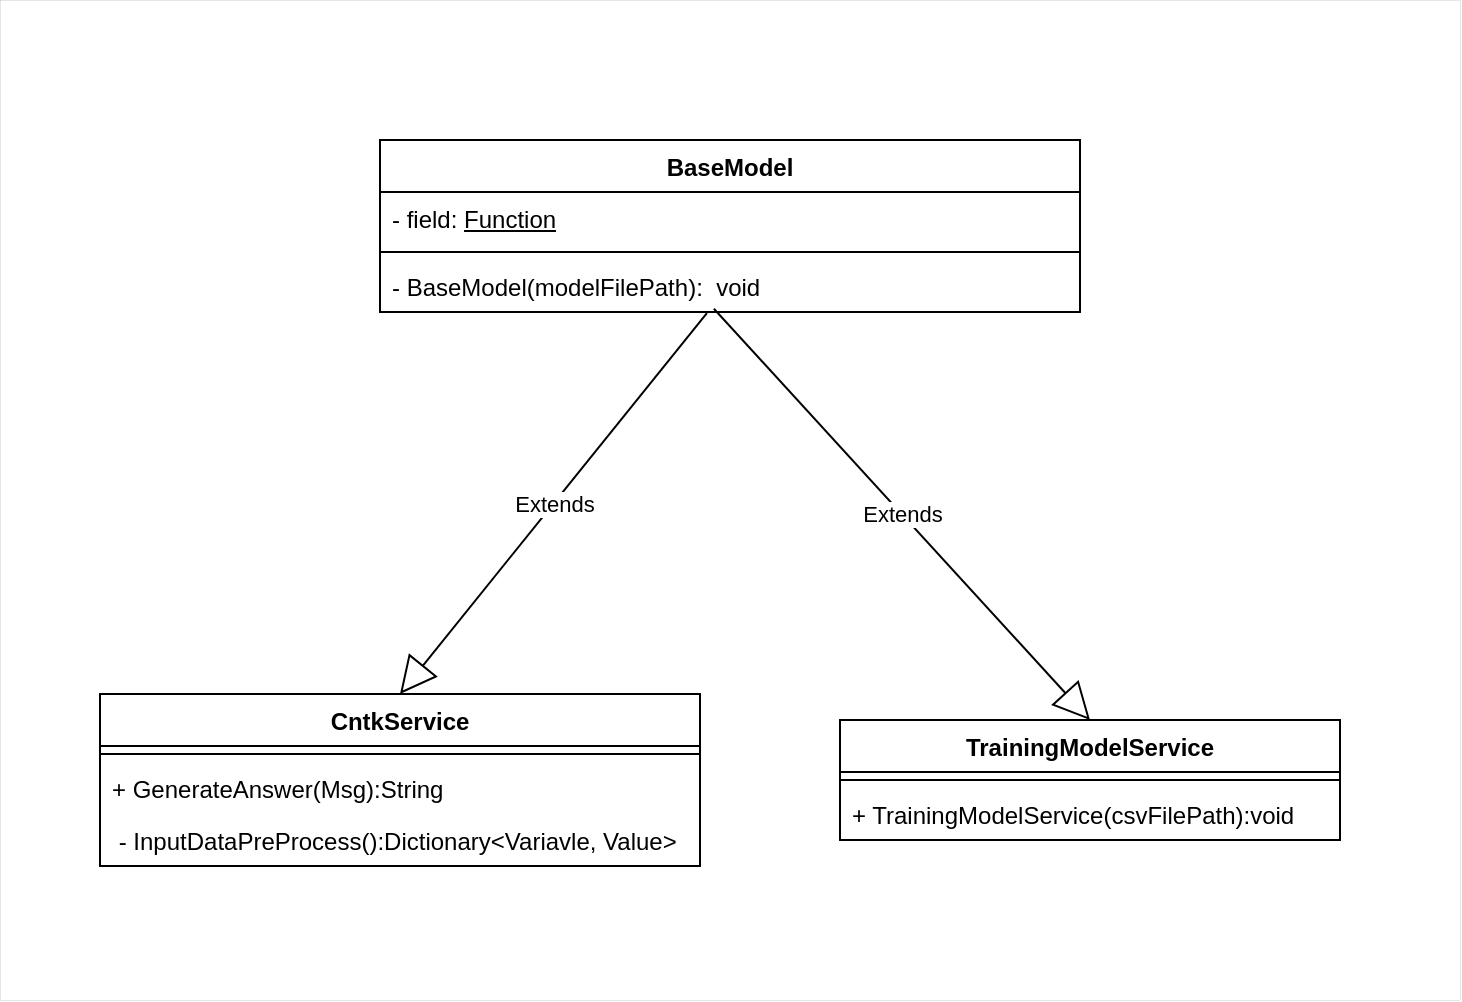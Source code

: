 <mxfile version="25.0.2">
  <diagram id="C5RBs43oDa-KdzZeNtuy" name="Page-1">
    <mxGraphModel dx="973" dy="706" grid="1" gridSize="10" guides="1" tooltips="1" connect="1" arrows="1" fold="1" page="1" pageScale="1" pageWidth="827" pageHeight="1169" math="0" shadow="0">
      <root>
        <mxCell id="WIyWlLk6GJQsqaUBKTNV-0" />
        <mxCell id="WIyWlLk6GJQsqaUBKTNV-1" parent="WIyWlLk6GJQsqaUBKTNV-0" />
        <mxCell id="PiH7aYA8GhtGY2UktN-A-19" value="" style="rounded=0;whiteSpace=wrap;html=1;strokeWidth=0;" vertex="1" parent="WIyWlLk6GJQsqaUBKTNV-1">
          <mxGeometry y="70" width="730" height="500" as="geometry" />
        </mxCell>
        <mxCell id="PiH7aYA8GhtGY2UktN-A-4" value="BaseModel" style="swimlane;fontStyle=1;align=center;verticalAlign=top;childLayout=stackLayout;horizontal=1;startSize=26;horizontalStack=0;resizeParent=1;resizeParentMax=0;resizeLast=0;collapsible=1;marginBottom=0;whiteSpace=wrap;html=1;" vertex="1" parent="WIyWlLk6GJQsqaUBKTNV-1">
          <mxGeometry x="190" y="140" width="350" height="86" as="geometry" />
        </mxCell>
        <mxCell id="PiH7aYA8GhtGY2UktN-A-5" value="- field: &lt;u&gt;Function&lt;/u&gt;" style="text;strokeColor=none;fillColor=none;align=left;verticalAlign=top;spacingLeft=4;spacingRight=4;overflow=hidden;rotatable=0;points=[[0,0.5],[1,0.5]];portConstraint=eastwest;whiteSpace=wrap;html=1;" vertex="1" parent="PiH7aYA8GhtGY2UktN-A-4">
          <mxGeometry y="26" width="350" height="26" as="geometry" />
        </mxCell>
        <mxCell id="PiH7aYA8GhtGY2UktN-A-6" value="" style="line;strokeWidth=1;fillColor=none;align=left;verticalAlign=middle;spacingTop=-1;spacingLeft=3;spacingRight=3;rotatable=0;labelPosition=right;points=[];portConstraint=eastwest;strokeColor=inherit;" vertex="1" parent="PiH7aYA8GhtGY2UktN-A-4">
          <mxGeometry y="52" width="350" height="8" as="geometry" />
        </mxCell>
        <mxCell id="PiH7aYA8GhtGY2UktN-A-8" value="- BaseModel(modelFilePath&lt;span style=&quot;background-color: initial;&quot;&gt;):&amp;nbsp; void&lt;/span&gt;" style="text;strokeColor=none;fillColor=none;align=left;verticalAlign=top;spacingLeft=4;spacingRight=4;overflow=hidden;rotatable=0;points=[[0,0.5],[1,0.5]];portConstraint=eastwest;whiteSpace=wrap;html=1;" vertex="1" parent="PiH7aYA8GhtGY2UktN-A-4">
          <mxGeometry y="60" width="350" height="26" as="geometry" />
        </mxCell>
        <mxCell id="PiH7aYA8GhtGY2UktN-A-9" value="TrainingModelService" style="swimlane;fontStyle=1;align=center;verticalAlign=top;childLayout=stackLayout;horizontal=1;startSize=26;horizontalStack=0;resizeParent=1;resizeParentMax=0;resizeLast=0;collapsible=1;marginBottom=0;whiteSpace=wrap;html=1;" vertex="1" parent="WIyWlLk6GJQsqaUBKTNV-1">
          <mxGeometry x="420" y="430" width="250" height="60" as="geometry" />
        </mxCell>
        <mxCell id="PiH7aYA8GhtGY2UktN-A-11" value="" style="line;strokeWidth=1;fillColor=none;align=left;verticalAlign=middle;spacingTop=-1;spacingLeft=3;spacingRight=3;rotatable=0;labelPosition=right;points=[];portConstraint=eastwest;strokeColor=inherit;" vertex="1" parent="PiH7aYA8GhtGY2UktN-A-9">
          <mxGeometry y="26" width="250" height="8" as="geometry" />
        </mxCell>
        <mxCell id="PiH7aYA8GhtGY2UktN-A-12" value="+ TrainingModelService(csvFilePath):void" style="text;strokeColor=none;fillColor=none;align=left;verticalAlign=top;spacingLeft=4;spacingRight=4;overflow=hidden;rotatable=0;points=[[0,0.5],[1,0.5]];portConstraint=eastwest;whiteSpace=wrap;html=1;" vertex="1" parent="PiH7aYA8GhtGY2UktN-A-9">
          <mxGeometry y="34" width="250" height="26" as="geometry" />
        </mxCell>
        <mxCell id="PiH7aYA8GhtGY2UktN-A-13" value="Extends" style="endArrow=block;endSize=16;endFill=0;html=1;rounded=0;entryX=0.5;entryY=0;entryDx=0;entryDy=0;exitX=0.477;exitY=0.937;exitDx=0;exitDy=0;exitPerimeter=0;" edge="1" parent="WIyWlLk6GJQsqaUBKTNV-1" source="PiH7aYA8GhtGY2UktN-A-8" target="PiH7aYA8GhtGY2UktN-A-9">
          <mxGeometry width="160" relative="1" as="geometry">
            <mxPoint x="360" y="230" as="sourcePoint" />
            <mxPoint x="440" y="310" as="targetPoint" />
          </mxGeometry>
        </mxCell>
        <mxCell id="PiH7aYA8GhtGY2UktN-A-14" value="CntkService" style="swimlane;fontStyle=1;align=center;verticalAlign=top;childLayout=stackLayout;horizontal=1;startSize=26;horizontalStack=0;resizeParent=1;resizeParentMax=0;resizeLast=0;collapsible=1;marginBottom=0;whiteSpace=wrap;html=1;" vertex="1" parent="WIyWlLk6GJQsqaUBKTNV-1">
          <mxGeometry x="50" y="417" width="300" height="86" as="geometry" />
        </mxCell>
        <mxCell id="PiH7aYA8GhtGY2UktN-A-15" value="" style="line;strokeWidth=1;fillColor=none;align=left;verticalAlign=middle;spacingTop=-1;spacingLeft=3;spacingRight=3;rotatable=0;labelPosition=right;points=[];portConstraint=eastwest;strokeColor=inherit;" vertex="1" parent="PiH7aYA8GhtGY2UktN-A-14">
          <mxGeometry y="26" width="300" height="8" as="geometry" />
        </mxCell>
        <mxCell id="PiH7aYA8GhtGY2UktN-A-16" value="+ GenerateAnswer(Msg):String" style="text;strokeColor=none;fillColor=none;align=left;verticalAlign=top;spacingLeft=4;spacingRight=4;overflow=hidden;rotatable=0;points=[[0,0.5],[1,0.5]];portConstraint=eastwest;whiteSpace=wrap;html=1;" vertex="1" parent="PiH7aYA8GhtGY2UktN-A-14">
          <mxGeometry y="34" width="300" height="26" as="geometry" />
        </mxCell>
        <mxCell id="PiH7aYA8GhtGY2UktN-A-18" value="&amp;nbsp;- InputDataPreProcess():Dictionary&amp;lt;Variavle, Value&amp;gt;" style="text;strokeColor=none;fillColor=none;align=left;verticalAlign=top;spacingLeft=4;spacingRight=4;overflow=hidden;rotatable=0;points=[[0,0.5],[1,0.5]];portConstraint=eastwest;whiteSpace=wrap;html=1;" vertex="1" parent="PiH7aYA8GhtGY2UktN-A-14">
          <mxGeometry y="60" width="300" height="26" as="geometry" />
        </mxCell>
        <mxCell id="PiH7aYA8GhtGY2UktN-A-17" value="Extends" style="endArrow=block;endSize=16;endFill=0;html=1;rounded=0;entryX=0.5;entryY=0;entryDx=0;entryDy=0;exitX=0.467;exitY=1.023;exitDx=0;exitDy=0;exitPerimeter=0;" edge="1" parent="WIyWlLk6GJQsqaUBKTNV-1" source="PiH7aYA8GhtGY2UktN-A-8" target="PiH7aYA8GhtGY2UktN-A-14">
          <mxGeometry width="160" relative="1" as="geometry">
            <mxPoint x="190" y="260" as="sourcePoint" />
            <mxPoint x="378" y="466" as="targetPoint" />
          </mxGeometry>
        </mxCell>
      </root>
    </mxGraphModel>
  </diagram>
</mxfile>
